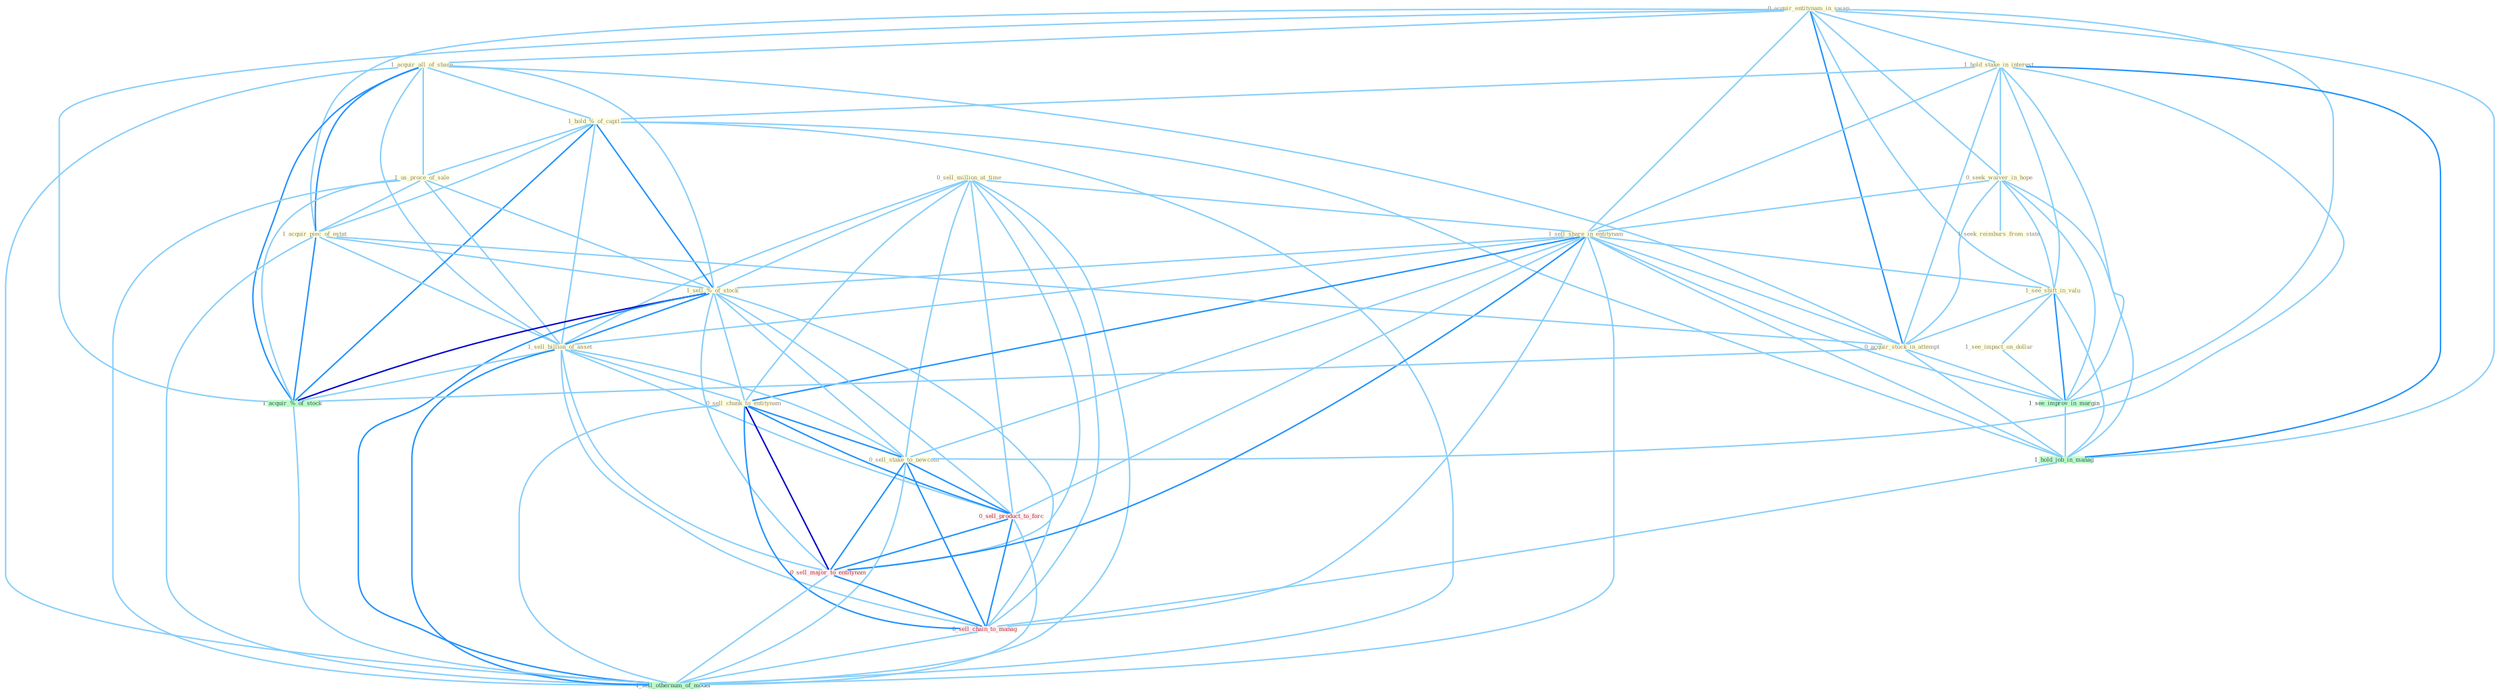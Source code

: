 Graph G{ 
    node
    [shape=polygon,style=filled,width=.5,height=.06,color="#BDFCC9",fixedsize=true,fontsize=4,
    fontcolor="#2f4f4f"];
    {node
    [color="#ffffe0", fontcolor="#8b7d6b"] "0_acquir_entitynam_in_swap " "0_sell_million_at_time " "1_acquir_all_of_share " "1_hold_stake_in_interest " "1_hold_%_of_capit " "0_seek_waiver_in_hope " "1_sell_share_in_entitynam " "1_us_proce_of_sale " "1_acquir_piec_of_estat " "1_sell_%_of_stock " "1_see_shift_in_valu " "1_seek_reimburs_from_state " "1_sell_billion_of_asset " "0_acquir_stock_in_attempt " "0_sell_chunk_to_entitynam " "0_sell_stake_to_newcom " "1_see_impact_on_dollar "}
{node [color="#fff0f5", fontcolor="#b22222"] "0_sell_product_to_forc " "0_sell_major_to_entitynam " "0_sell_chain_to_manag "}
edge [color="#B0E2FF"];

	"0_acquir_entitynam_in_swap " -- "1_acquir_all_of_share " [w="1", color="#87cefa" ];
	"0_acquir_entitynam_in_swap " -- "1_hold_stake_in_interest " [w="1", color="#87cefa" ];
	"0_acquir_entitynam_in_swap " -- "0_seek_waiver_in_hope " [w="1", color="#87cefa" ];
	"0_acquir_entitynam_in_swap " -- "1_sell_share_in_entitynam " [w="1", color="#87cefa" ];
	"0_acquir_entitynam_in_swap " -- "1_acquir_piec_of_estat " [w="1", color="#87cefa" ];
	"0_acquir_entitynam_in_swap " -- "1_see_shift_in_valu " [w="1", color="#87cefa" ];
	"0_acquir_entitynam_in_swap " -- "0_acquir_stock_in_attempt " [w="2", color="#1e90ff" , len=0.8];
	"0_acquir_entitynam_in_swap " -- "1_see_improv_in_margin " [w="1", color="#87cefa" ];
	"0_acquir_entitynam_in_swap " -- "1_acquir_%_of_stock " [w="1", color="#87cefa" ];
	"0_acquir_entitynam_in_swap " -- "1_hold_job_in_manag " [w="1", color="#87cefa" ];
	"0_sell_million_at_time " -- "1_sell_share_in_entitynam " [w="1", color="#87cefa" ];
	"0_sell_million_at_time " -- "1_sell_%_of_stock " [w="1", color="#87cefa" ];
	"0_sell_million_at_time " -- "1_sell_billion_of_asset " [w="1", color="#87cefa" ];
	"0_sell_million_at_time " -- "0_sell_chunk_to_entitynam " [w="1", color="#87cefa" ];
	"0_sell_million_at_time " -- "0_sell_stake_to_newcom " [w="1", color="#87cefa" ];
	"0_sell_million_at_time " -- "0_sell_product_to_forc " [w="1", color="#87cefa" ];
	"0_sell_million_at_time " -- "0_sell_major_to_entitynam " [w="1", color="#87cefa" ];
	"0_sell_million_at_time " -- "0_sell_chain_to_manag " [w="1", color="#87cefa" ];
	"0_sell_million_at_time " -- "1_sell_othernum_of_model " [w="1", color="#87cefa" ];
	"1_acquir_all_of_share " -- "1_hold_%_of_capit " [w="1", color="#87cefa" ];
	"1_acquir_all_of_share " -- "1_us_proce_of_sale " [w="1", color="#87cefa" ];
	"1_acquir_all_of_share " -- "1_acquir_piec_of_estat " [w="2", color="#1e90ff" , len=0.8];
	"1_acquir_all_of_share " -- "1_sell_%_of_stock " [w="1", color="#87cefa" ];
	"1_acquir_all_of_share " -- "1_sell_billion_of_asset " [w="1", color="#87cefa" ];
	"1_acquir_all_of_share " -- "0_acquir_stock_in_attempt " [w="1", color="#87cefa" ];
	"1_acquir_all_of_share " -- "1_acquir_%_of_stock " [w="2", color="#1e90ff" , len=0.8];
	"1_acquir_all_of_share " -- "1_sell_othernum_of_model " [w="1", color="#87cefa" ];
	"1_hold_stake_in_interest " -- "1_hold_%_of_capit " [w="1", color="#87cefa" ];
	"1_hold_stake_in_interest " -- "0_seek_waiver_in_hope " [w="1", color="#87cefa" ];
	"1_hold_stake_in_interest " -- "1_sell_share_in_entitynam " [w="1", color="#87cefa" ];
	"1_hold_stake_in_interest " -- "1_see_shift_in_valu " [w="1", color="#87cefa" ];
	"1_hold_stake_in_interest " -- "0_acquir_stock_in_attempt " [w="1", color="#87cefa" ];
	"1_hold_stake_in_interest " -- "0_sell_stake_to_newcom " [w="1", color="#87cefa" ];
	"1_hold_stake_in_interest " -- "1_see_improv_in_margin " [w="1", color="#87cefa" ];
	"1_hold_stake_in_interest " -- "1_hold_job_in_manag " [w="2", color="#1e90ff" , len=0.8];
	"1_hold_%_of_capit " -- "1_us_proce_of_sale " [w="1", color="#87cefa" ];
	"1_hold_%_of_capit " -- "1_acquir_piec_of_estat " [w="1", color="#87cefa" ];
	"1_hold_%_of_capit " -- "1_sell_%_of_stock " [w="2", color="#1e90ff" , len=0.8];
	"1_hold_%_of_capit " -- "1_sell_billion_of_asset " [w="1", color="#87cefa" ];
	"1_hold_%_of_capit " -- "1_acquir_%_of_stock " [w="2", color="#1e90ff" , len=0.8];
	"1_hold_%_of_capit " -- "1_hold_job_in_manag " [w="1", color="#87cefa" ];
	"1_hold_%_of_capit " -- "1_sell_othernum_of_model " [w="1", color="#87cefa" ];
	"0_seek_waiver_in_hope " -- "1_sell_share_in_entitynam " [w="1", color="#87cefa" ];
	"0_seek_waiver_in_hope " -- "1_see_shift_in_valu " [w="1", color="#87cefa" ];
	"0_seek_waiver_in_hope " -- "1_seek_reimburs_from_state " [w="1", color="#87cefa" ];
	"0_seek_waiver_in_hope " -- "0_acquir_stock_in_attempt " [w="1", color="#87cefa" ];
	"0_seek_waiver_in_hope " -- "1_see_improv_in_margin " [w="1", color="#87cefa" ];
	"0_seek_waiver_in_hope " -- "1_hold_job_in_manag " [w="1", color="#87cefa" ];
	"1_sell_share_in_entitynam " -- "1_sell_%_of_stock " [w="1", color="#87cefa" ];
	"1_sell_share_in_entitynam " -- "1_see_shift_in_valu " [w="1", color="#87cefa" ];
	"1_sell_share_in_entitynam " -- "1_sell_billion_of_asset " [w="1", color="#87cefa" ];
	"1_sell_share_in_entitynam " -- "0_acquir_stock_in_attempt " [w="1", color="#87cefa" ];
	"1_sell_share_in_entitynam " -- "0_sell_chunk_to_entitynam " [w="2", color="#1e90ff" , len=0.8];
	"1_sell_share_in_entitynam " -- "0_sell_stake_to_newcom " [w="1", color="#87cefa" ];
	"1_sell_share_in_entitynam " -- "1_see_improv_in_margin " [w="1", color="#87cefa" ];
	"1_sell_share_in_entitynam " -- "1_hold_job_in_manag " [w="1", color="#87cefa" ];
	"1_sell_share_in_entitynam " -- "0_sell_product_to_forc " [w="1", color="#87cefa" ];
	"1_sell_share_in_entitynam " -- "0_sell_major_to_entitynam " [w="2", color="#1e90ff" , len=0.8];
	"1_sell_share_in_entitynam " -- "0_sell_chain_to_manag " [w="1", color="#87cefa" ];
	"1_sell_share_in_entitynam " -- "1_sell_othernum_of_model " [w="1", color="#87cefa" ];
	"1_us_proce_of_sale " -- "1_acquir_piec_of_estat " [w="1", color="#87cefa" ];
	"1_us_proce_of_sale " -- "1_sell_%_of_stock " [w="1", color="#87cefa" ];
	"1_us_proce_of_sale " -- "1_sell_billion_of_asset " [w="1", color="#87cefa" ];
	"1_us_proce_of_sale " -- "1_acquir_%_of_stock " [w="1", color="#87cefa" ];
	"1_us_proce_of_sale " -- "1_sell_othernum_of_model " [w="1", color="#87cefa" ];
	"1_acquir_piec_of_estat " -- "1_sell_%_of_stock " [w="1", color="#87cefa" ];
	"1_acquir_piec_of_estat " -- "1_sell_billion_of_asset " [w="1", color="#87cefa" ];
	"1_acquir_piec_of_estat " -- "0_acquir_stock_in_attempt " [w="1", color="#87cefa" ];
	"1_acquir_piec_of_estat " -- "1_acquir_%_of_stock " [w="2", color="#1e90ff" , len=0.8];
	"1_acquir_piec_of_estat " -- "1_sell_othernum_of_model " [w="1", color="#87cefa" ];
	"1_sell_%_of_stock " -- "1_sell_billion_of_asset " [w="2", color="#1e90ff" , len=0.8];
	"1_sell_%_of_stock " -- "0_sell_chunk_to_entitynam " [w="1", color="#87cefa" ];
	"1_sell_%_of_stock " -- "0_sell_stake_to_newcom " [w="1", color="#87cefa" ];
	"1_sell_%_of_stock " -- "1_acquir_%_of_stock " [w="3", color="#0000cd" , len=0.6];
	"1_sell_%_of_stock " -- "0_sell_product_to_forc " [w="1", color="#87cefa" ];
	"1_sell_%_of_stock " -- "0_sell_major_to_entitynam " [w="1", color="#87cefa" ];
	"1_sell_%_of_stock " -- "0_sell_chain_to_manag " [w="1", color="#87cefa" ];
	"1_sell_%_of_stock " -- "1_sell_othernum_of_model " [w="2", color="#1e90ff" , len=0.8];
	"1_see_shift_in_valu " -- "0_acquir_stock_in_attempt " [w="1", color="#87cefa" ];
	"1_see_shift_in_valu " -- "1_see_impact_on_dollar " [w="1", color="#87cefa" ];
	"1_see_shift_in_valu " -- "1_see_improv_in_margin " [w="2", color="#1e90ff" , len=0.8];
	"1_see_shift_in_valu " -- "1_hold_job_in_manag " [w="1", color="#87cefa" ];
	"1_sell_billion_of_asset " -- "0_sell_chunk_to_entitynam " [w="1", color="#87cefa" ];
	"1_sell_billion_of_asset " -- "0_sell_stake_to_newcom " [w="1", color="#87cefa" ];
	"1_sell_billion_of_asset " -- "1_acquir_%_of_stock " [w="1", color="#87cefa" ];
	"1_sell_billion_of_asset " -- "0_sell_product_to_forc " [w="1", color="#87cefa" ];
	"1_sell_billion_of_asset " -- "0_sell_major_to_entitynam " [w="1", color="#87cefa" ];
	"1_sell_billion_of_asset " -- "0_sell_chain_to_manag " [w="1", color="#87cefa" ];
	"1_sell_billion_of_asset " -- "1_sell_othernum_of_model " [w="2", color="#1e90ff" , len=0.8];
	"0_acquir_stock_in_attempt " -- "1_see_improv_in_margin " [w="1", color="#87cefa" ];
	"0_acquir_stock_in_attempt " -- "1_acquir_%_of_stock " [w="1", color="#87cefa" ];
	"0_acquir_stock_in_attempt " -- "1_hold_job_in_manag " [w="1", color="#87cefa" ];
	"0_sell_chunk_to_entitynam " -- "0_sell_stake_to_newcom " [w="2", color="#1e90ff" , len=0.8];
	"0_sell_chunk_to_entitynam " -- "0_sell_product_to_forc " [w="2", color="#1e90ff" , len=0.8];
	"0_sell_chunk_to_entitynam " -- "0_sell_major_to_entitynam " [w="3", color="#0000cd" , len=0.6];
	"0_sell_chunk_to_entitynam " -- "0_sell_chain_to_manag " [w="2", color="#1e90ff" , len=0.8];
	"0_sell_chunk_to_entitynam " -- "1_sell_othernum_of_model " [w="1", color="#87cefa" ];
	"0_sell_stake_to_newcom " -- "0_sell_product_to_forc " [w="2", color="#1e90ff" , len=0.8];
	"0_sell_stake_to_newcom " -- "0_sell_major_to_entitynam " [w="2", color="#1e90ff" , len=0.8];
	"0_sell_stake_to_newcom " -- "0_sell_chain_to_manag " [w="2", color="#1e90ff" , len=0.8];
	"0_sell_stake_to_newcom " -- "1_sell_othernum_of_model " [w="1", color="#87cefa" ];
	"1_see_impact_on_dollar " -- "1_see_improv_in_margin " [w="1", color="#87cefa" ];
	"1_see_improv_in_margin " -- "1_hold_job_in_manag " [w="1", color="#87cefa" ];
	"1_acquir_%_of_stock " -- "1_sell_othernum_of_model " [w="1", color="#87cefa" ];
	"1_hold_job_in_manag " -- "0_sell_chain_to_manag " [w="1", color="#87cefa" ];
	"0_sell_product_to_forc " -- "0_sell_major_to_entitynam " [w="2", color="#1e90ff" , len=0.8];
	"0_sell_product_to_forc " -- "0_sell_chain_to_manag " [w="2", color="#1e90ff" , len=0.8];
	"0_sell_product_to_forc " -- "1_sell_othernum_of_model " [w="1", color="#87cefa" ];
	"0_sell_major_to_entitynam " -- "0_sell_chain_to_manag " [w="2", color="#1e90ff" , len=0.8];
	"0_sell_major_to_entitynam " -- "1_sell_othernum_of_model " [w="1", color="#87cefa" ];
	"0_sell_chain_to_manag " -- "1_sell_othernum_of_model " [w="1", color="#87cefa" ];
}